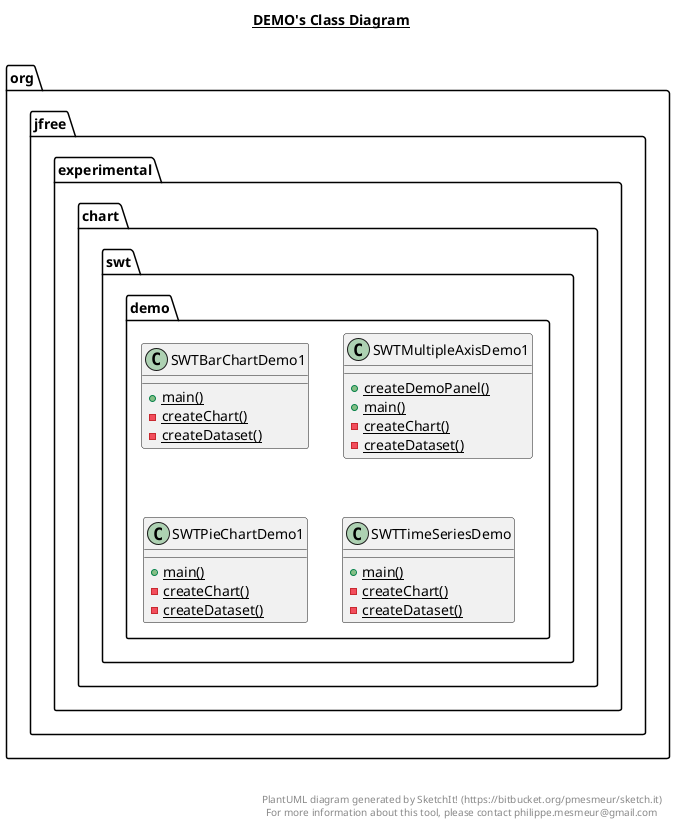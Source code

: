 @startuml

title __DEMO's Class Diagram__\n

  namespace org.jfree.experimental.chart.swt {
    namespace demo {
      class org.jfree.experimental.chart.swt.demo.SWTBarChartDemo1 {
          {static} + main()
          {static} - createChart()
          {static} - createDataset()
      }
    }
  }
  

  namespace org.jfree.experimental.chart.swt {
    namespace demo {
      class org.jfree.experimental.chart.swt.demo.SWTMultipleAxisDemo1 {
          {static} + createDemoPanel()
          {static} + main()
          {static} - createChart()
          {static} - createDataset()
      }
    }
  }
  

  namespace org.jfree.experimental.chart.swt {
    namespace demo {
      class org.jfree.experimental.chart.swt.demo.SWTPieChartDemo1 {
          {static} + main()
          {static} - createChart()
          {static} - createDataset()
      }
    }
  }
  

  namespace org.jfree.experimental.chart.swt {
    namespace demo {
      class org.jfree.experimental.chart.swt.demo.SWTTimeSeriesDemo {
          {static} + main()
          {static} - createChart()
          {static} - createDataset()
      }
    }
  }
  



right footer


PlantUML diagram generated by SketchIt! (https://bitbucket.org/pmesmeur/sketch.it)
For more information about this tool, please contact philippe.mesmeur@gmail.com
endfooter

@enduml
